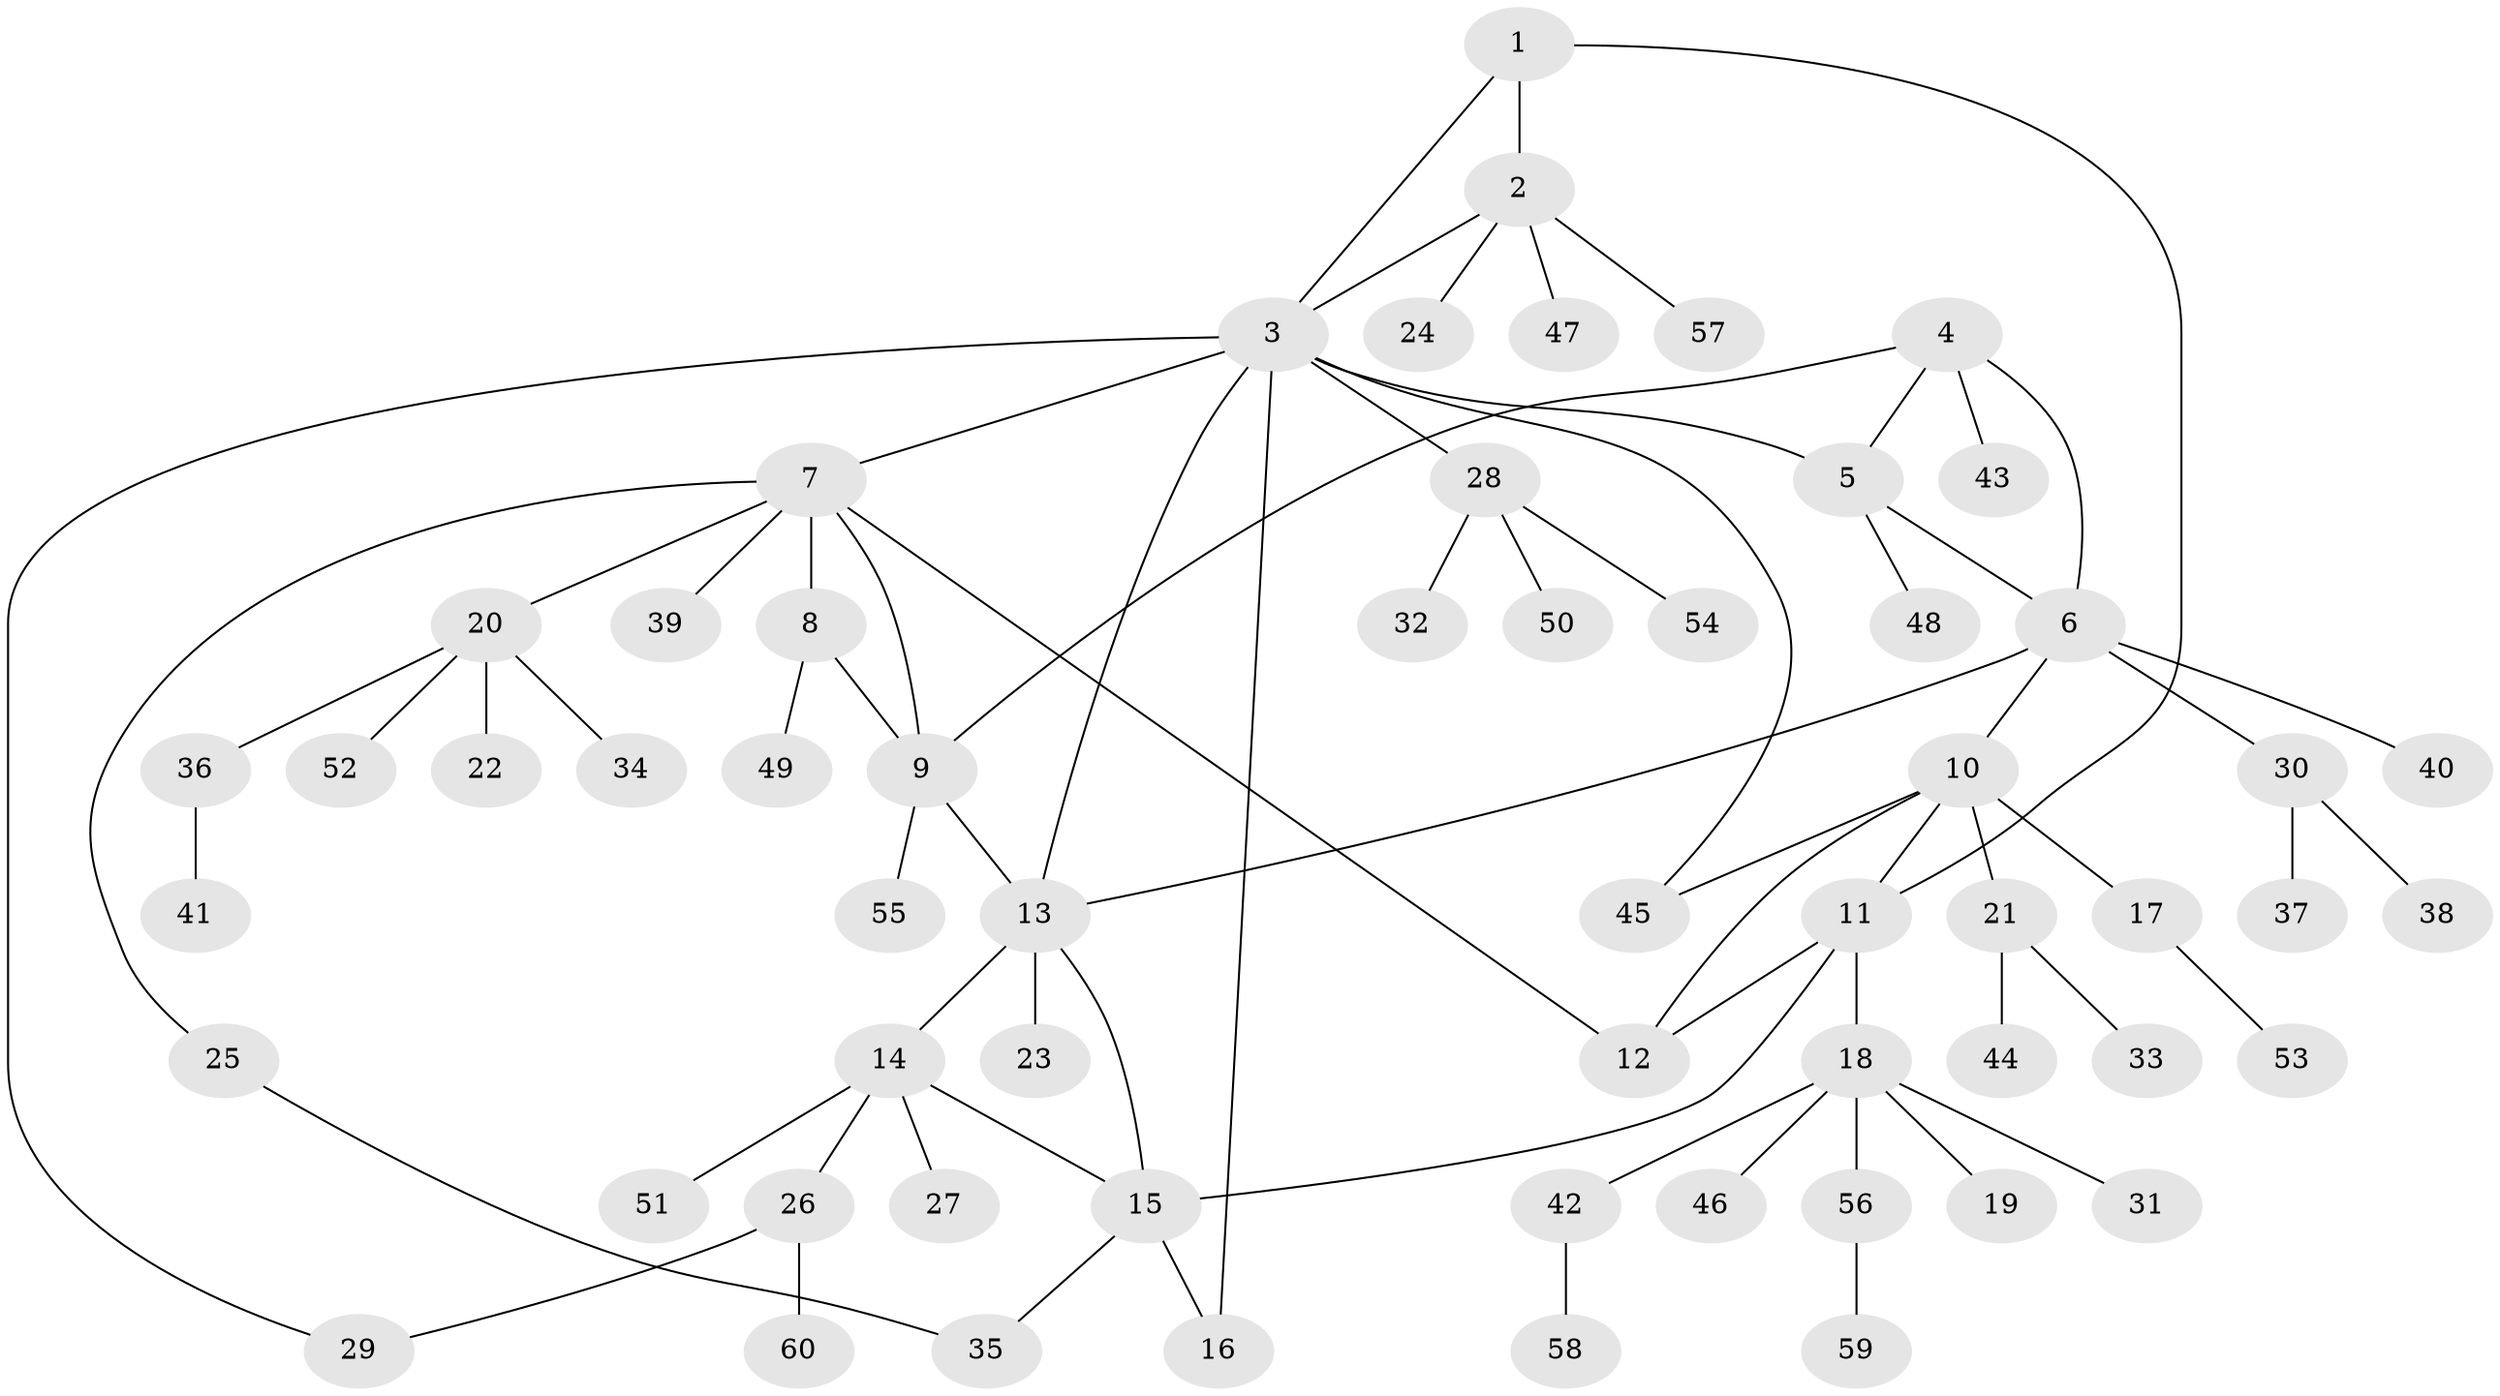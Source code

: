 // Generated by graph-tools (version 1.1) at 2025/37/03/09/25 02:37:43]
// undirected, 60 vertices, 74 edges
graph export_dot {
graph [start="1"]
  node [color=gray90,style=filled];
  1;
  2;
  3;
  4;
  5;
  6;
  7;
  8;
  9;
  10;
  11;
  12;
  13;
  14;
  15;
  16;
  17;
  18;
  19;
  20;
  21;
  22;
  23;
  24;
  25;
  26;
  27;
  28;
  29;
  30;
  31;
  32;
  33;
  34;
  35;
  36;
  37;
  38;
  39;
  40;
  41;
  42;
  43;
  44;
  45;
  46;
  47;
  48;
  49;
  50;
  51;
  52;
  53;
  54;
  55;
  56;
  57;
  58;
  59;
  60;
  1 -- 2;
  1 -- 3;
  1 -- 11;
  2 -- 3;
  2 -- 24;
  2 -- 47;
  2 -- 57;
  3 -- 5;
  3 -- 7;
  3 -- 13;
  3 -- 16;
  3 -- 28;
  3 -- 29;
  3 -- 45;
  4 -- 5;
  4 -- 6;
  4 -- 9;
  4 -- 43;
  5 -- 6;
  5 -- 48;
  6 -- 10;
  6 -- 13;
  6 -- 30;
  6 -- 40;
  7 -- 8;
  7 -- 9;
  7 -- 12;
  7 -- 20;
  7 -- 25;
  7 -- 39;
  8 -- 9;
  8 -- 49;
  9 -- 13;
  9 -- 55;
  10 -- 11;
  10 -- 12;
  10 -- 17;
  10 -- 21;
  10 -- 45;
  11 -- 12;
  11 -- 15;
  11 -- 18;
  13 -- 14;
  13 -- 15;
  13 -- 23;
  14 -- 15;
  14 -- 26;
  14 -- 27;
  14 -- 51;
  15 -- 16;
  15 -- 35;
  17 -- 53;
  18 -- 19;
  18 -- 31;
  18 -- 42;
  18 -- 46;
  18 -- 56;
  20 -- 22;
  20 -- 34;
  20 -- 36;
  20 -- 52;
  21 -- 33;
  21 -- 44;
  25 -- 35;
  26 -- 29;
  26 -- 60;
  28 -- 32;
  28 -- 50;
  28 -- 54;
  30 -- 37;
  30 -- 38;
  36 -- 41;
  42 -- 58;
  56 -- 59;
}

